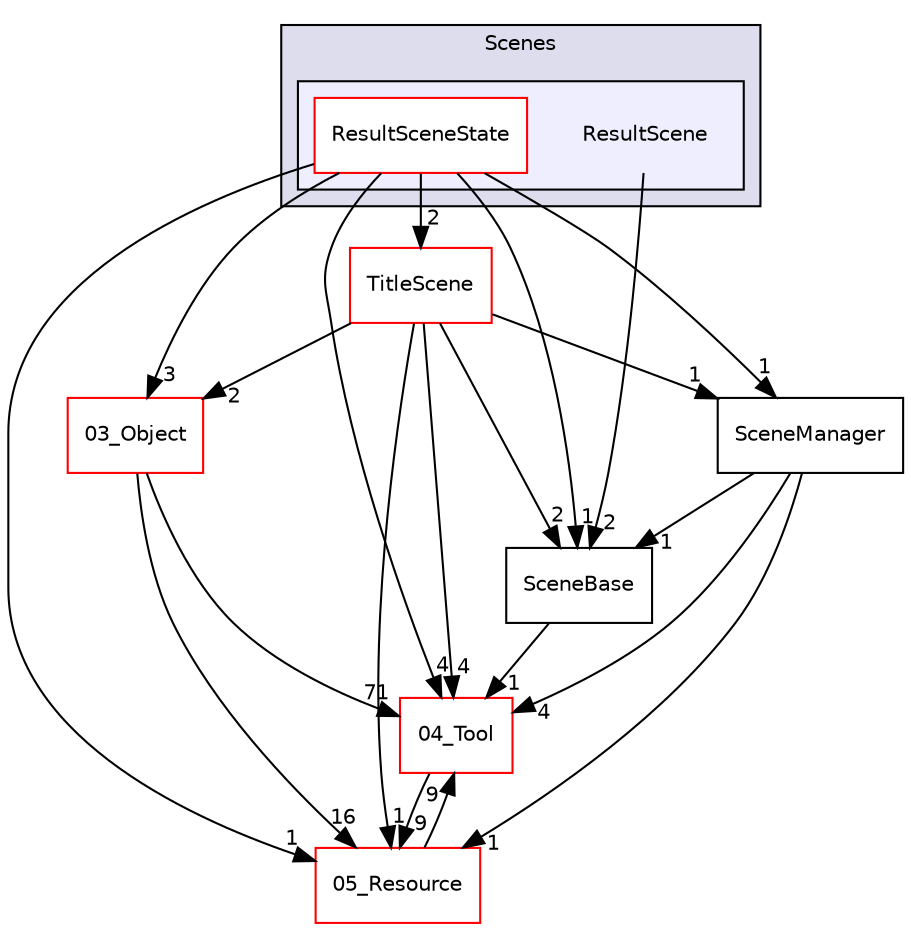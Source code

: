 digraph "C:/HAL/PG関係/03_作成プログラム/03_HAL授業/就職作品/Project/source/02_Scene/Scenes/ResultScene" {
  compound=true
  node [ fontsize="10", fontname="Helvetica"];
  edge [ labelfontsize="10", labelfontname="Helvetica"];
  subgraph clusterdir_194f07b1e352dc249d6ff85064eb2dd5 {
    graph [ bgcolor="#ddddee", pencolor="black", label="Scenes" fontname="Helvetica", fontsize="10", URL="dir_194f07b1e352dc249d6ff85064eb2dd5.html"]
  subgraph clusterdir_fcc7b218d9d8ca409c7241ec48dfa56a {
    graph [ bgcolor="#eeeeff", pencolor="black", label="" URL="dir_fcc7b218d9d8ca409c7241ec48dfa56a.html"];
    dir_fcc7b218d9d8ca409c7241ec48dfa56a [shape=plaintext label="ResultScene"];
    dir_58e1f0c3a2abc4668510ca7879e3c5ad [shape=box label="ResultSceneState" color="red" fillcolor="white" style="filled" URL="dir_58e1f0c3a2abc4668510ca7879e3c5ad.html"];
  }
  }
  dir_b0e70bc53ec7a5495699a9078a4a2f93 [shape=box label="03_Object" fillcolor="white" style="filled" color="red" URL="dir_b0e70bc53ec7a5495699a9078a4a2f93.html"];
  dir_6e58c436369e4a795ef16d3c489c4702 [shape=box label="05_Resource" fillcolor="white" style="filled" color="red" URL="dir_6e58c436369e4a795ef16d3c489c4702.html"];
  dir_8aa962ecbf640e466ad96d63abe85453 [shape=box label="SceneManager" URL="dir_8aa962ecbf640e466ad96d63abe85453.html"];
  dir_52c15355715f8ee7c129bc35f8484780 [shape=box label="TitleScene" fillcolor="white" style="filled" color="red" URL="dir_52c15355715f8ee7c129bc35f8484780.html"];
  dir_48bb4aacea20c6a8378e1408d864b090 [shape=box label="04_Tool" fillcolor="white" style="filled" color="red" URL="dir_48bb4aacea20c6a8378e1408d864b090.html"];
  dir_b3919f6d615a3952fcf5dafaeefedb63 [shape=box label="SceneBase" URL="dir_b3919f6d615a3952fcf5dafaeefedb63.html"];
  dir_b0e70bc53ec7a5495699a9078a4a2f93->dir_6e58c436369e4a795ef16d3c489c4702 [headlabel="16", labeldistance=1.5 headhref="dir_000027_000158.html"];
  dir_b0e70bc53ec7a5495699a9078a4a2f93->dir_48bb4aacea20c6a8378e1408d864b090 [headlabel="71", labeldistance=1.5 headhref="dir_000027_000080.html"];
  dir_6e58c436369e4a795ef16d3c489c4702->dir_48bb4aacea20c6a8378e1408d864b090 [headlabel="9", labeldistance=1.5 headhref="dir_000158_000080.html"];
  dir_fcc7b218d9d8ca409c7241ec48dfa56a->dir_b3919f6d615a3952fcf5dafaeefedb63 [headlabel="2", labeldistance=1.5 headhref="dir_000017_000011.html"];
  dir_8aa962ecbf640e466ad96d63abe85453->dir_6e58c436369e4a795ef16d3c489c4702 [headlabel="1", labeldistance=1.5 headhref="dir_000012_000158.html"];
  dir_8aa962ecbf640e466ad96d63abe85453->dir_48bb4aacea20c6a8378e1408d864b090 [headlabel="4", labeldistance=1.5 headhref="dir_000012_000080.html"];
  dir_8aa962ecbf640e466ad96d63abe85453->dir_b3919f6d615a3952fcf5dafaeefedb63 [headlabel="1", labeldistance=1.5 headhref="dir_000012_000011.html"];
  dir_52c15355715f8ee7c129bc35f8484780->dir_b0e70bc53ec7a5495699a9078a4a2f93 [headlabel="2", labeldistance=1.5 headhref="dir_000020_000027.html"];
  dir_52c15355715f8ee7c129bc35f8484780->dir_6e58c436369e4a795ef16d3c489c4702 [headlabel="1", labeldistance=1.5 headhref="dir_000020_000158.html"];
  dir_52c15355715f8ee7c129bc35f8484780->dir_8aa962ecbf640e466ad96d63abe85453 [headlabel="1", labeldistance=1.5 headhref="dir_000020_000012.html"];
  dir_52c15355715f8ee7c129bc35f8484780->dir_48bb4aacea20c6a8378e1408d864b090 [headlabel="4", labeldistance=1.5 headhref="dir_000020_000080.html"];
  dir_52c15355715f8ee7c129bc35f8484780->dir_b3919f6d615a3952fcf5dafaeefedb63 [headlabel="2", labeldistance=1.5 headhref="dir_000020_000011.html"];
  dir_48bb4aacea20c6a8378e1408d864b090->dir_6e58c436369e4a795ef16d3c489c4702 [headlabel="9", labeldistance=1.5 headhref="dir_000080_000158.html"];
  dir_b3919f6d615a3952fcf5dafaeefedb63->dir_48bb4aacea20c6a8378e1408d864b090 [headlabel="1", labeldistance=1.5 headhref="dir_000011_000080.html"];
  dir_58e1f0c3a2abc4668510ca7879e3c5ad->dir_b0e70bc53ec7a5495699a9078a4a2f93 [headlabel="3", labeldistance=1.5 headhref="dir_000018_000027.html"];
  dir_58e1f0c3a2abc4668510ca7879e3c5ad->dir_6e58c436369e4a795ef16d3c489c4702 [headlabel="1", labeldistance=1.5 headhref="dir_000018_000158.html"];
  dir_58e1f0c3a2abc4668510ca7879e3c5ad->dir_8aa962ecbf640e466ad96d63abe85453 [headlabel="1", labeldistance=1.5 headhref="dir_000018_000012.html"];
  dir_58e1f0c3a2abc4668510ca7879e3c5ad->dir_52c15355715f8ee7c129bc35f8484780 [headlabel="2", labeldistance=1.5 headhref="dir_000018_000020.html"];
  dir_58e1f0c3a2abc4668510ca7879e3c5ad->dir_48bb4aacea20c6a8378e1408d864b090 [headlabel="4", labeldistance=1.5 headhref="dir_000018_000080.html"];
  dir_58e1f0c3a2abc4668510ca7879e3c5ad->dir_b3919f6d615a3952fcf5dafaeefedb63 [headlabel="1", labeldistance=1.5 headhref="dir_000018_000011.html"];
}

